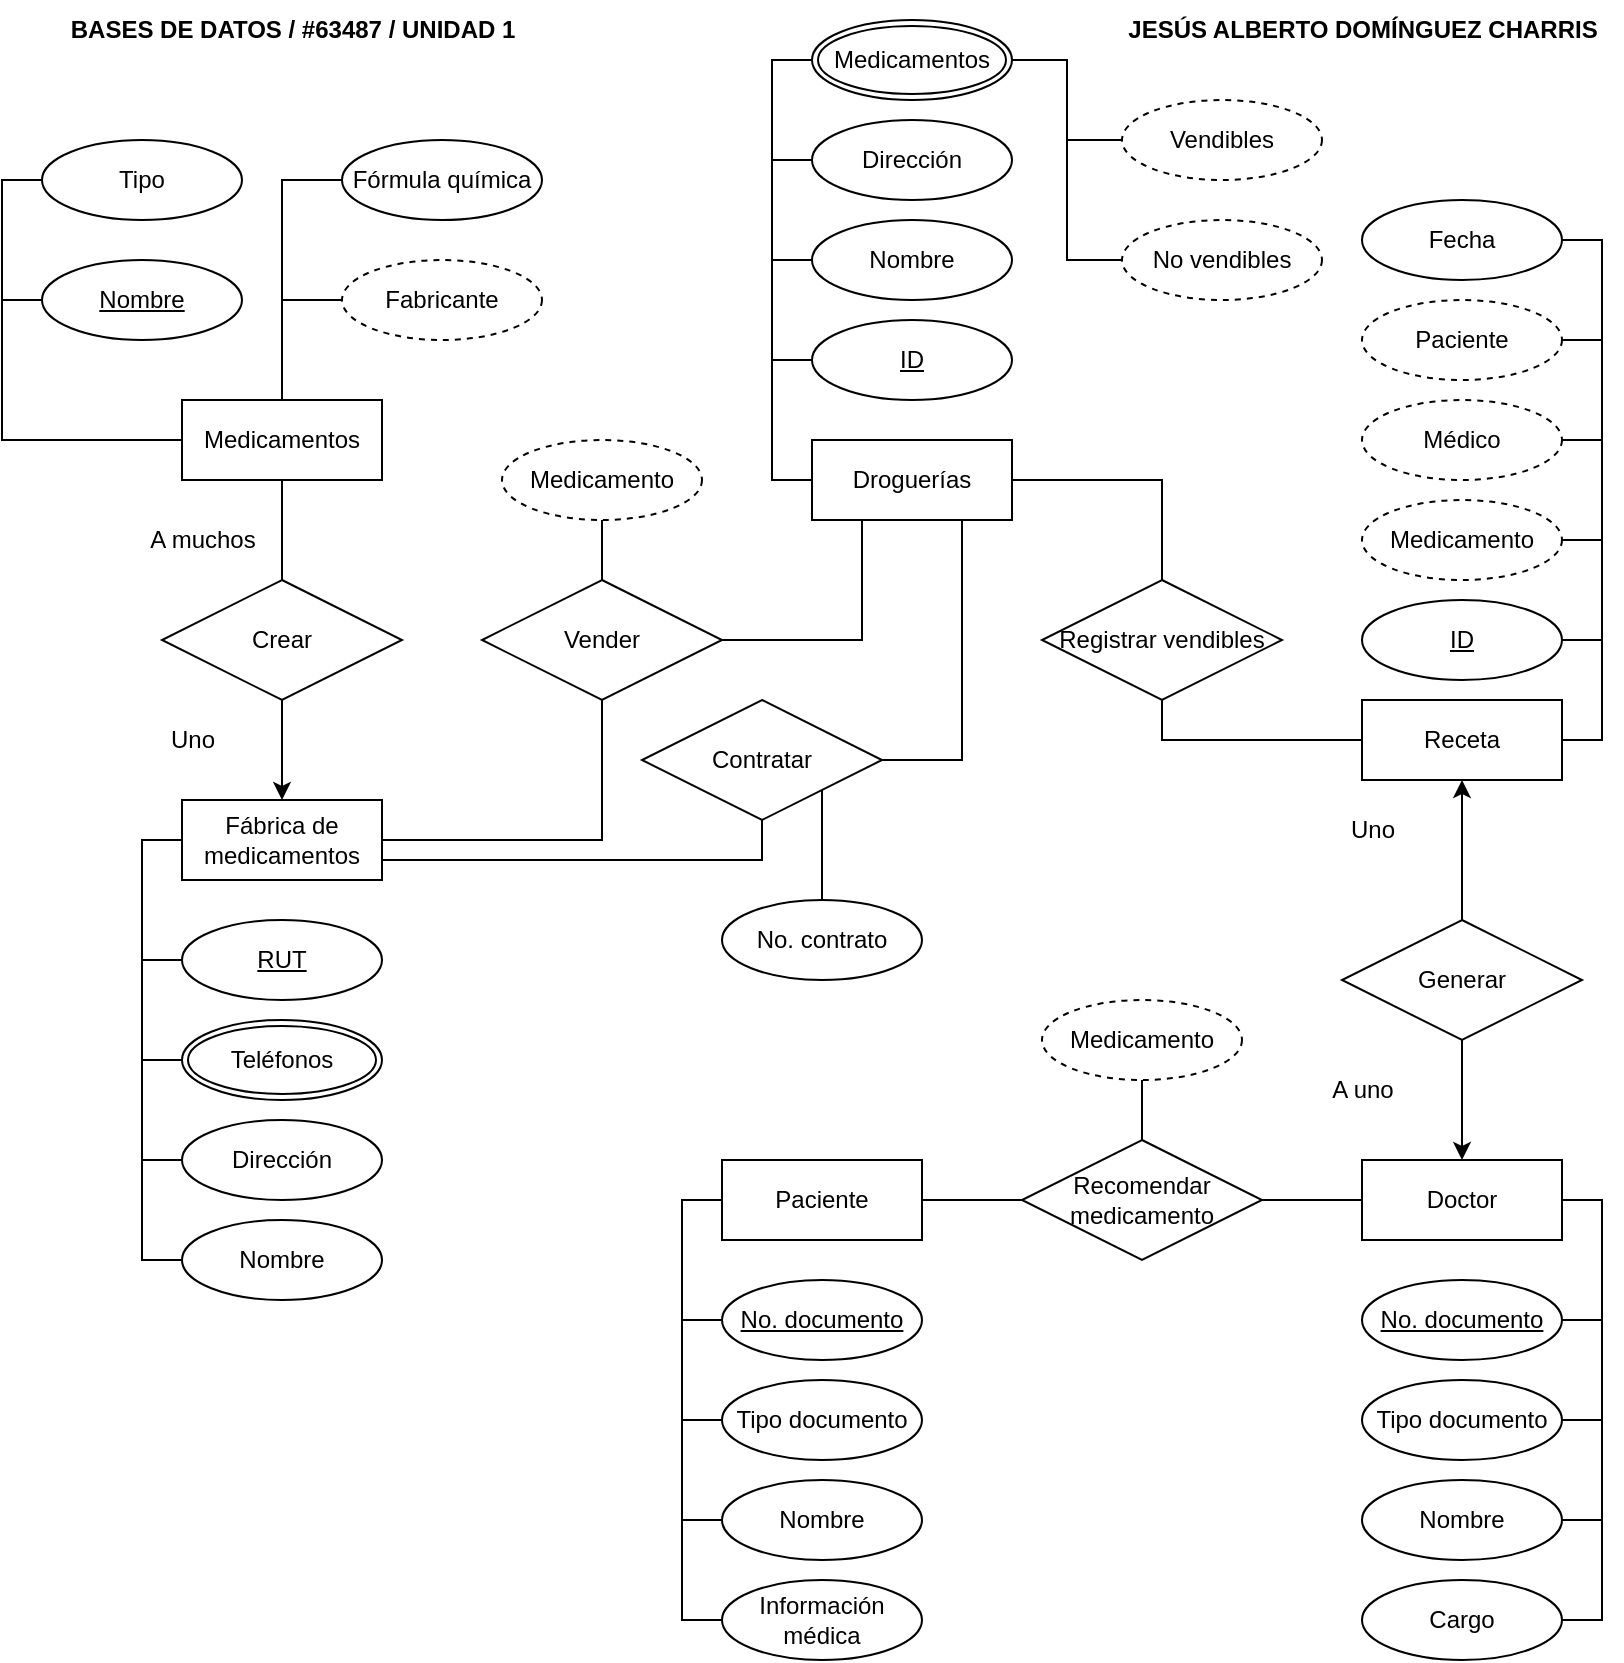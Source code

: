 <mxfile version="21.6.5" type="device">
  <diagram id="R2lEEEUBdFMjLlhIrx00" name="Page-1">
    <mxGraphModel dx="978" dy="582" grid="1" gridSize="10" guides="1" tooltips="1" connect="1" arrows="1" fold="1" page="1" pageScale="1" pageWidth="850" pageHeight="1100" math="0" shadow="0" extFonts="Permanent Marker^https://fonts.googleapis.com/css?family=Permanent+Marker">
      <root>
        <mxCell id="0" />
        <mxCell id="1" parent="0" />
        <mxCell id="5n9DnabvHOIzad0tQ0xk-1" value="&lt;b&gt;JESÚS ALBERTO DOMÍNGUEZ CHARRIS&lt;/b&gt;" style="text;html=1;align=center;verticalAlign=middle;resizable=0;points=[];autosize=1;strokeColor=none;fillColor=none;" parent="1" vertex="1">
          <mxGeometry x="570" y="30" width="260" height="30" as="geometry" />
        </mxCell>
        <mxCell id="WU8Xq_cLeQHDQ70CtlRt-14" value="&lt;b&gt;BASES DE DATOS / #63487 / UNIDAD 1&lt;/b&gt;" style="text;html=1;align=center;verticalAlign=middle;resizable=0;points=[];autosize=1;strokeColor=none;fillColor=none;" parent="1" vertex="1">
          <mxGeometry x="40" y="30" width="250" height="30" as="geometry" />
        </mxCell>
        <mxCell id="uftVvxgdCpTY96h_22EA-1" value="Medicamentos" style="whiteSpace=wrap;html=1;align=center;" vertex="1" parent="1">
          <mxGeometry x="110" y="230" width="100" height="40" as="geometry" />
        </mxCell>
        <mxCell id="uftVvxgdCpTY96h_22EA-7" style="edgeStyle=orthogonalEdgeStyle;rounded=0;orthogonalLoop=1;jettySize=auto;html=1;exitX=0;exitY=0.5;exitDx=0;exitDy=0;entryX=0;entryY=0.5;entryDx=0;entryDy=0;endArrow=none;endFill=0;" edge="1" parent="1" source="uftVvxgdCpTY96h_22EA-2" target="uftVvxgdCpTY96h_22EA-1">
          <mxGeometry relative="1" as="geometry" />
        </mxCell>
        <mxCell id="uftVvxgdCpTY96h_22EA-2" value="Nombre" style="ellipse;whiteSpace=wrap;html=1;align=center;fontStyle=4;" vertex="1" parent="1">
          <mxGeometry x="40" y="160" width="100" height="40" as="geometry" />
        </mxCell>
        <mxCell id="uftVvxgdCpTY96h_22EA-6" style="edgeStyle=orthogonalEdgeStyle;rounded=0;orthogonalLoop=1;jettySize=auto;html=1;exitX=0;exitY=0.5;exitDx=0;exitDy=0;entryX=0;entryY=0.5;entryDx=0;entryDy=0;endArrow=none;endFill=0;" edge="1" parent="1" source="uftVvxgdCpTY96h_22EA-3" target="uftVvxgdCpTY96h_22EA-1">
          <mxGeometry relative="1" as="geometry" />
        </mxCell>
        <mxCell id="uftVvxgdCpTY96h_22EA-3" value="Tipo" style="ellipse;whiteSpace=wrap;html=1;align=center;" vertex="1" parent="1">
          <mxGeometry x="40" y="100" width="100" height="40" as="geometry" />
        </mxCell>
        <mxCell id="uftVvxgdCpTY96h_22EA-9" style="edgeStyle=orthogonalEdgeStyle;rounded=0;orthogonalLoop=1;jettySize=auto;html=1;exitX=0;exitY=0.5;exitDx=0;exitDy=0;entryX=0.5;entryY=0;entryDx=0;entryDy=0;endArrow=none;endFill=0;" edge="1" parent="1" source="uftVvxgdCpTY96h_22EA-4" target="uftVvxgdCpTY96h_22EA-1">
          <mxGeometry relative="1" as="geometry" />
        </mxCell>
        <mxCell id="uftVvxgdCpTY96h_22EA-4" value="Fabricante" style="ellipse;whiteSpace=wrap;html=1;align=center;dashed=1;" vertex="1" parent="1">
          <mxGeometry x="190" y="160" width="100" height="40" as="geometry" />
        </mxCell>
        <mxCell id="uftVvxgdCpTY96h_22EA-8" style="edgeStyle=orthogonalEdgeStyle;rounded=0;orthogonalLoop=1;jettySize=auto;html=1;exitX=0;exitY=0.5;exitDx=0;exitDy=0;entryX=0.5;entryY=0;entryDx=0;entryDy=0;endArrow=none;endFill=0;" edge="1" parent="1" source="uftVvxgdCpTY96h_22EA-5" target="uftVvxgdCpTY96h_22EA-1">
          <mxGeometry relative="1" as="geometry" />
        </mxCell>
        <mxCell id="uftVvxgdCpTY96h_22EA-5" value="Fórmula química" style="ellipse;whiteSpace=wrap;html=1;align=center;" vertex="1" parent="1">
          <mxGeometry x="190" y="100" width="100" height="40" as="geometry" />
        </mxCell>
        <mxCell id="uftVvxgdCpTY96h_22EA-27" style="edgeStyle=orthogonalEdgeStyle;rounded=0;orthogonalLoop=1;jettySize=auto;html=1;exitX=1;exitY=0.5;exitDx=0;exitDy=0;entryX=0.5;entryY=1;entryDx=0;entryDy=0;endArrow=none;endFill=0;" edge="1" parent="1" source="uftVvxgdCpTY96h_22EA-10" target="uftVvxgdCpTY96h_22EA-25">
          <mxGeometry relative="1" as="geometry" />
        </mxCell>
        <mxCell id="uftVvxgdCpTY96h_22EA-37" style="edgeStyle=orthogonalEdgeStyle;rounded=0;orthogonalLoop=1;jettySize=auto;html=1;exitX=1;exitY=0.75;exitDx=0;exitDy=0;entryX=0.5;entryY=1;entryDx=0;entryDy=0;endArrow=none;endFill=0;" edge="1" parent="1" source="uftVvxgdCpTY96h_22EA-10" target="uftVvxgdCpTY96h_22EA-36">
          <mxGeometry relative="1" as="geometry" />
        </mxCell>
        <mxCell id="uftVvxgdCpTY96h_22EA-10" value="Fábrica de medicamentos" style="whiteSpace=wrap;html=1;align=center;" vertex="1" parent="1">
          <mxGeometry x="110" y="430" width="100" height="40" as="geometry" />
        </mxCell>
        <mxCell id="uftVvxgdCpTY96h_22EA-13" style="edgeStyle=orthogonalEdgeStyle;rounded=0;orthogonalLoop=1;jettySize=auto;html=1;exitX=0.5;exitY=0;exitDx=0;exitDy=0;entryX=0.5;entryY=1;entryDx=0;entryDy=0;endArrow=none;endFill=0;" edge="1" parent="1" source="uftVvxgdCpTY96h_22EA-12" target="uftVvxgdCpTY96h_22EA-1">
          <mxGeometry relative="1" as="geometry" />
        </mxCell>
        <mxCell id="uftVvxgdCpTY96h_22EA-14" style="edgeStyle=orthogonalEdgeStyle;rounded=0;orthogonalLoop=1;jettySize=auto;html=1;exitX=0.5;exitY=1;exitDx=0;exitDy=0;entryX=0.5;entryY=0;entryDx=0;entryDy=0;endArrow=classic;endFill=1;startArrow=none;startFill=0;" edge="1" parent="1" source="uftVvxgdCpTY96h_22EA-12" target="uftVvxgdCpTY96h_22EA-10">
          <mxGeometry relative="1" as="geometry" />
        </mxCell>
        <mxCell id="uftVvxgdCpTY96h_22EA-12" value="Crear" style="shape=rhombus;perimeter=rhombusPerimeter;whiteSpace=wrap;html=1;align=center;" vertex="1" parent="1">
          <mxGeometry x="100" y="320" width="120" height="60" as="geometry" />
        </mxCell>
        <mxCell id="uftVvxgdCpTY96h_22EA-19" style="edgeStyle=orthogonalEdgeStyle;rounded=0;orthogonalLoop=1;jettySize=auto;html=1;exitX=0;exitY=0.5;exitDx=0;exitDy=0;entryX=0;entryY=0.5;entryDx=0;entryDy=0;endArrow=none;endFill=0;" edge="1" parent="1" source="uftVvxgdCpTY96h_22EA-15" target="uftVvxgdCpTY96h_22EA-10">
          <mxGeometry relative="1" as="geometry" />
        </mxCell>
        <mxCell id="uftVvxgdCpTY96h_22EA-15" value="RUT" style="ellipse;whiteSpace=wrap;html=1;align=center;fontStyle=4;" vertex="1" parent="1">
          <mxGeometry x="110" y="490" width="100" height="40" as="geometry" />
        </mxCell>
        <mxCell id="uftVvxgdCpTY96h_22EA-20" style="edgeStyle=orthogonalEdgeStyle;rounded=0;orthogonalLoop=1;jettySize=auto;html=1;exitX=0;exitY=0.5;exitDx=0;exitDy=0;entryX=0;entryY=0.5;entryDx=0;entryDy=0;endArrow=none;endFill=0;" edge="1" parent="1" source="uftVvxgdCpTY96h_22EA-16" target="uftVvxgdCpTY96h_22EA-10">
          <mxGeometry relative="1" as="geometry" />
        </mxCell>
        <mxCell id="uftVvxgdCpTY96h_22EA-16" value="Teléfonos" style="ellipse;shape=doubleEllipse;margin=3;whiteSpace=wrap;html=1;align=center;" vertex="1" parent="1">
          <mxGeometry x="110" y="540" width="100" height="40" as="geometry" />
        </mxCell>
        <mxCell id="uftVvxgdCpTY96h_22EA-21" style="edgeStyle=orthogonalEdgeStyle;rounded=0;orthogonalLoop=1;jettySize=auto;html=1;exitX=0;exitY=0.5;exitDx=0;exitDy=0;entryX=0;entryY=0.5;entryDx=0;entryDy=0;endArrow=none;endFill=0;" edge="1" parent="1" source="uftVvxgdCpTY96h_22EA-17" target="uftVvxgdCpTY96h_22EA-10">
          <mxGeometry relative="1" as="geometry" />
        </mxCell>
        <mxCell id="uftVvxgdCpTY96h_22EA-17" value="Dirección" style="ellipse;whiteSpace=wrap;html=1;align=center;" vertex="1" parent="1">
          <mxGeometry x="110" y="590" width="100" height="40" as="geometry" />
        </mxCell>
        <mxCell id="uftVvxgdCpTY96h_22EA-22" style="edgeStyle=orthogonalEdgeStyle;rounded=0;orthogonalLoop=1;jettySize=auto;html=1;exitX=0;exitY=0.5;exitDx=0;exitDy=0;entryX=0;entryY=0.5;entryDx=0;entryDy=0;endArrow=none;endFill=0;" edge="1" parent="1" source="uftVvxgdCpTY96h_22EA-18" target="uftVvxgdCpTY96h_22EA-10">
          <mxGeometry relative="1" as="geometry" />
        </mxCell>
        <mxCell id="uftVvxgdCpTY96h_22EA-18" value="Nombre" style="ellipse;whiteSpace=wrap;html=1;align=center;" vertex="1" parent="1">
          <mxGeometry x="110" y="640" width="100" height="40" as="geometry" />
        </mxCell>
        <mxCell id="uftVvxgdCpTY96h_22EA-31" style="edgeStyle=orthogonalEdgeStyle;rounded=0;orthogonalLoop=1;jettySize=auto;html=1;exitX=0;exitY=0.5;exitDx=0;exitDy=0;entryX=0;entryY=0.5;entryDx=0;entryDy=0;endArrow=none;endFill=0;" edge="1" parent="1" source="uftVvxgdCpTY96h_22EA-23" target="uftVvxgdCpTY96h_22EA-24">
          <mxGeometry relative="1" as="geometry" />
        </mxCell>
        <mxCell id="uftVvxgdCpTY96h_22EA-60" style="edgeStyle=orthogonalEdgeStyle;rounded=0;orthogonalLoop=1;jettySize=auto;html=1;exitX=1;exitY=0.5;exitDx=0;exitDy=0;entryX=0.5;entryY=0;entryDx=0;entryDy=0;endArrow=none;endFill=0;" edge="1" parent="1" source="uftVvxgdCpTY96h_22EA-23" target="uftVvxgdCpTY96h_22EA-58">
          <mxGeometry relative="1" as="geometry" />
        </mxCell>
        <mxCell id="uftVvxgdCpTY96h_22EA-23" value="Droguerías" style="whiteSpace=wrap;html=1;align=center;" vertex="1" parent="1">
          <mxGeometry x="425" y="250" width="100" height="40" as="geometry" />
        </mxCell>
        <mxCell id="uftVvxgdCpTY96h_22EA-24" value="ID" style="ellipse;whiteSpace=wrap;html=1;align=center;fontStyle=4;" vertex="1" parent="1">
          <mxGeometry x="425" y="190" width="100" height="40" as="geometry" />
        </mxCell>
        <mxCell id="uftVvxgdCpTY96h_22EA-28" style="edgeStyle=orthogonalEdgeStyle;rounded=0;orthogonalLoop=1;jettySize=auto;html=1;exitX=0.5;exitY=0;exitDx=0;exitDy=0;entryX=0.5;entryY=1;entryDx=0;entryDy=0;endArrow=none;endFill=0;" edge="1" parent="1" source="uftVvxgdCpTY96h_22EA-25" target="uftVvxgdCpTY96h_22EA-26">
          <mxGeometry relative="1" as="geometry" />
        </mxCell>
        <mxCell id="uftVvxgdCpTY96h_22EA-29" style="edgeStyle=orthogonalEdgeStyle;rounded=0;orthogonalLoop=1;jettySize=auto;html=1;exitX=1;exitY=0.5;exitDx=0;exitDy=0;entryX=0.25;entryY=1;entryDx=0;entryDy=0;endArrow=none;endFill=0;" edge="1" parent="1" source="uftVvxgdCpTY96h_22EA-25" target="uftVvxgdCpTY96h_22EA-23">
          <mxGeometry relative="1" as="geometry" />
        </mxCell>
        <mxCell id="uftVvxgdCpTY96h_22EA-25" value="Vender" style="shape=rhombus;perimeter=rhombusPerimeter;whiteSpace=wrap;html=1;align=center;" vertex="1" parent="1">
          <mxGeometry x="260" y="320" width="120" height="60" as="geometry" />
        </mxCell>
        <mxCell id="uftVvxgdCpTY96h_22EA-26" value="Medicamento" style="ellipse;whiteSpace=wrap;html=1;align=center;dashed=1;" vertex="1" parent="1">
          <mxGeometry x="270" y="250" width="100" height="40" as="geometry" />
        </mxCell>
        <mxCell id="uftVvxgdCpTY96h_22EA-35" style="edgeStyle=orthogonalEdgeStyle;rounded=0;orthogonalLoop=1;jettySize=auto;html=1;exitX=0;exitY=0.5;exitDx=0;exitDy=0;entryX=0;entryY=0.5;entryDx=0;entryDy=0;endArrow=none;endFill=0;" edge="1" parent="1" source="uftVvxgdCpTY96h_22EA-32" target="uftVvxgdCpTY96h_22EA-23">
          <mxGeometry relative="1" as="geometry" />
        </mxCell>
        <mxCell id="uftVvxgdCpTY96h_22EA-32" value="Nombre" style="ellipse;whiteSpace=wrap;html=1;align=center;" vertex="1" parent="1">
          <mxGeometry x="425" y="140" width="100" height="40" as="geometry" />
        </mxCell>
        <mxCell id="uftVvxgdCpTY96h_22EA-34" style="edgeStyle=orthogonalEdgeStyle;rounded=0;orthogonalLoop=1;jettySize=auto;html=1;exitX=0;exitY=0.5;exitDx=0;exitDy=0;entryX=0;entryY=0.5;entryDx=0;entryDy=0;endArrow=none;endFill=0;" edge="1" parent="1" source="uftVvxgdCpTY96h_22EA-33" target="uftVvxgdCpTY96h_22EA-23">
          <mxGeometry relative="1" as="geometry" />
        </mxCell>
        <mxCell id="uftVvxgdCpTY96h_22EA-33" value="Dirección" style="ellipse;whiteSpace=wrap;html=1;align=center;" vertex="1" parent="1">
          <mxGeometry x="425" y="90" width="100" height="40" as="geometry" />
        </mxCell>
        <mxCell id="uftVvxgdCpTY96h_22EA-38" style="edgeStyle=orthogonalEdgeStyle;rounded=0;orthogonalLoop=1;jettySize=auto;html=1;exitX=1;exitY=0.5;exitDx=0;exitDy=0;entryX=0.75;entryY=1;entryDx=0;entryDy=0;endArrow=none;endFill=0;" edge="1" parent="1" source="uftVvxgdCpTY96h_22EA-36" target="uftVvxgdCpTY96h_22EA-23">
          <mxGeometry relative="1" as="geometry">
            <Array as="points">
              <mxPoint x="500" y="410" />
            </Array>
          </mxGeometry>
        </mxCell>
        <mxCell id="uftVvxgdCpTY96h_22EA-36" value="Contratar" style="shape=rhombus;perimeter=rhombusPerimeter;whiteSpace=wrap;html=1;align=center;" vertex="1" parent="1">
          <mxGeometry x="340" y="380" width="120" height="60" as="geometry" />
        </mxCell>
        <mxCell id="uftVvxgdCpTY96h_22EA-44" style="edgeStyle=orthogonalEdgeStyle;rounded=0;orthogonalLoop=1;jettySize=auto;html=1;exitX=0.5;exitY=0;exitDx=0;exitDy=0;entryX=1;entryY=1;entryDx=0;entryDy=0;endArrow=none;endFill=0;" edge="1" parent="1" source="uftVvxgdCpTY96h_22EA-39" target="uftVvxgdCpTY96h_22EA-36">
          <mxGeometry relative="1" as="geometry" />
        </mxCell>
        <mxCell id="uftVvxgdCpTY96h_22EA-39" value="No. contrato" style="ellipse;whiteSpace=wrap;html=1;align=center;" vertex="1" parent="1">
          <mxGeometry x="380" y="480" width="100" height="40" as="geometry" />
        </mxCell>
        <mxCell id="uftVvxgdCpTY96h_22EA-45" value="Receta" style="whiteSpace=wrap;html=1;align=center;" vertex="1" parent="1">
          <mxGeometry x="700" y="380" width="100" height="40" as="geometry" />
        </mxCell>
        <mxCell id="uftVvxgdCpTY96h_22EA-54" style="edgeStyle=orthogonalEdgeStyle;rounded=0;orthogonalLoop=1;jettySize=auto;html=1;exitX=1;exitY=0.5;exitDx=0;exitDy=0;entryX=1;entryY=0.5;entryDx=0;entryDy=0;endArrow=none;endFill=0;" edge="1" parent="1" source="uftVvxgdCpTY96h_22EA-47" target="uftVvxgdCpTY96h_22EA-45">
          <mxGeometry relative="1" as="geometry" />
        </mxCell>
        <mxCell id="uftVvxgdCpTY96h_22EA-47" value="Medicamento" style="ellipse;whiteSpace=wrap;html=1;align=center;dashed=1;" vertex="1" parent="1">
          <mxGeometry x="700" y="280" width="100" height="40" as="geometry" />
        </mxCell>
        <mxCell id="uftVvxgdCpTY96h_22EA-55" style="edgeStyle=orthogonalEdgeStyle;rounded=0;orthogonalLoop=1;jettySize=auto;html=1;exitX=1;exitY=0.5;exitDx=0;exitDy=0;entryX=1;entryY=0.5;entryDx=0;entryDy=0;endArrow=none;endFill=0;" edge="1" parent="1" source="uftVvxgdCpTY96h_22EA-62" target="uftVvxgdCpTY96h_22EA-45">
          <mxGeometry relative="1" as="geometry">
            <mxPoint x="800" y="250" as="sourcePoint" />
          </mxGeometry>
        </mxCell>
        <mxCell id="uftVvxgdCpTY96h_22EA-56" style="edgeStyle=orthogonalEdgeStyle;rounded=0;orthogonalLoop=1;jettySize=auto;html=1;exitX=1;exitY=0.5;exitDx=0;exitDy=0;entryX=1;entryY=0.5;entryDx=0;entryDy=0;endArrow=none;endFill=0;" edge="1" parent="1" source="uftVvxgdCpTY96h_22EA-63" target="uftVvxgdCpTY96h_22EA-45">
          <mxGeometry relative="1" as="geometry">
            <mxPoint x="800" y="200" as="sourcePoint" />
          </mxGeometry>
        </mxCell>
        <mxCell id="uftVvxgdCpTY96h_22EA-57" style="edgeStyle=orthogonalEdgeStyle;rounded=0;orthogonalLoop=1;jettySize=auto;html=1;exitX=1;exitY=0.5;exitDx=0;exitDy=0;entryX=1;entryY=0.5;entryDx=0;entryDy=0;endArrow=none;endFill=0;" edge="1" parent="1" source="uftVvxgdCpTY96h_22EA-51" target="uftVvxgdCpTY96h_22EA-45">
          <mxGeometry relative="1" as="geometry" />
        </mxCell>
        <mxCell id="uftVvxgdCpTY96h_22EA-51" value="Fecha" style="ellipse;whiteSpace=wrap;html=1;align=center;" vertex="1" parent="1">
          <mxGeometry x="700" y="130" width="100" height="40" as="geometry" />
        </mxCell>
        <mxCell id="uftVvxgdCpTY96h_22EA-53" style="edgeStyle=orthogonalEdgeStyle;rounded=0;orthogonalLoop=1;jettySize=auto;html=1;exitX=1;exitY=0.5;exitDx=0;exitDy=0;entryX=1;entryY=0.5;entryDx=0;entryDy=0;endArrow=none;endFill=0;" edge="1" parent="1" source="uftVvxgdCpTY96h_22EA-52" target="uftVvxgdCpTY96h_22EA-45">
          <mxGeometry relative="1" as="geometry" />
        </mxCell>
        <mxCell id="uftVvxgdCpTY96h_22EA-52" value="ID" style="ellipse;whiteSpace=wrap;html=1;align=center;fontStyle=4;" vertex="1" parent="1">
          <mxGeometry x="700" y="330" width="100" height="40" as="geometry" />
        </mxCell>
        <mxCell id="uftVvxgdCpTY96h_22EA-61" style="edgeStyle=orthogonalEdgeStyle;rounded=0;orthogonalLoop=1;jettySize=auto;html=1;exitX=0.5;exitY=1;exitDx=0;exitDy=0;entryX=0;entryY=0.5;entryDx=0;entryDy=0;endArrow=none;endFill=0;" edge="1" parent="1" source="uftVvxgdCpTY96h_22EA-58" target="uftVvxgdCpTY96h_22EA-45">
          <mxGeometry relative="1" as="geometry" />
        </mxCell>
        <mxCell id="uftVvxgdCpTY96h_22EA-58" value="Registrar vendibles" style="shape=rhombus;perimeter=rhombusPerimeter;whiteSpace=wrap;html=1;align=center;" vertex="1" parent="1">
          <mxGeometry x="540" y="320" width="120" height="60" as="geometry" />
        </mxCell>
        <mxCell id="uftVvxgdCpTY96h_22EA-62" value="Médico" style="ellipse;whiteSpace=wrap;html=1;align=center;dashed=1;" vertex="1" parent="1">
          <mxGeometry x="700" y="230" width="100" height="40" as="geometry" />
        </mxCell>
        <mxCell id="uftVvxgdCpTY96h_22EA-63" value="Paciente" style="ellipse;whiteSpace=wrap;html=1;align=center;dashed=1;" vertex="1" parent="1">
          <mxGeometry x="700" y="180" width="100" height="40" as="geometry" />
        </mxCell>
        <mxCell id="uftVvxgdCpTY96h_22EA-69" style="edgeStyle=orthogonalEdgeStyle;rounded=0;orthogonalLoop=1;jettySize=auto;html=1;exitX=1;exitY=0.5;exitDx=0;exitDy=0;entryX=1;entryY=0.5;entryDx=0;entryDy=0;endArrow=none;endFill=0;" edge="1" parent="1" source="uftVvxgdCpTY96h_22EA-64" target="uftVvxgdCpTY96h_22EA-65">
          <mxGeometry relative="1" as="geometry" />
        </mxCell>
        <mxCell id="uftVvxgdCpTY96h_22EA-70" style="edgeStyle=orthogonalEdgeStyle;rounded=0;orthogonalLoop=1;jettySize=auto;html=1;exitX=1;exitY=0.5;exitDx=0;exitDy=0;entryX=1;entryY=0.5;entryDx=0;entryDy=0;endArrow=none;endFill=0;" edge="1" parent="1" source="uftVvxgdCpTY96h_22EA-64" target="uftVvxgdCpTY96h_22EA-66">
          <mxGeometry relative="1" as="geometry" />
        </mxCell>
        <mxCell id="uftVvxgdCpTY96h_22EA-71" style="edgeStyle=orthogonalEdgeStyle;rounded=0;orthogonalLoop=1;jettySize=auto;html=1;exitX=1;exitY=0.5;exitDx=0;exitDy=0;entryX=1;entryY=0.5;entryDx=0;entryDy=0;endArrow=none;endFill=0;" edge="1" parent="1" source="uftVvxgdCpTY96h_22EA-64" target="uftVvxgdCpTY96h_22EA-67">
          <mxGeometry relative="1" as="geometry" />
        </mxCell>
        <mxCell id="uftVvxgdCpTY96h_22EA-72" style="edgeStyle=orthogonalEdgeStyle;rounded=0;orthogonalLoop=1;jettySize=auto;html=1;exitX=1;exitY=0.5;exitDx=0;exitDy=0;entryX=1;entryY=0.5;entryDx=0;entryDy=0;endArrow=none;endFill=0;" edge="1" parent="1" source="uftVvxgdCpTY96h_22EA-64" target="uftVvxgdCpTY96h_22EA-68">
          <mxGeometry relative="1" as="geometry" />
        </mxCell>
        <mxCell id="uftVvxgdCpTY96h_22EA-76" style="edgeStyle=orthogonalEdgeStyle;rounded=0;orthogonalLoop=1;jettySize=auto;html=1;exitX=0.5;exitY=0;exitDx=0;exitDy=0;entryX=0.5;entryY=1;entryDx=0;entryDy=0;endArrow=none;endFill=0;startArrow=classic;startFill=1;" edge="1" parent="1" source="uftVvxgdCpTY96h_22EA-64" target="uftVvxgdCpTY96h_22EA-73">
          <mxGeometry relative="1" as="geometry" />
        </mxCell>
        <mxCell id="uftVvxgdCpTY96h_22EA-92" style="edgeStyle=orthogonalEdgeStyle;rounded=0;orthogonalLoop=1;jettySize=auto;html=1;exitX=0;exitY=0.5;exitDx=0;exitDy=0;entryX=1;entryY=0.5;entryDx=0;entryDy=0;endArrow=none;endFill=0;" edge="1" parent="1" source="uftVvxgdCpTY96h_22EA-64" target="uftVvxgdCpTY96h_22EA-88">
          <mxGeometry relative="1" as="geometry" />
        </mxCell>
        <mxCell id="uftVvxgdCpTY96h_22EA-64" value="Doctor" style="whiteSpace=wrap;html=1;align=center;" vertex="1" parent="1">
          <mxGeometry x="700" y="610" width="100" height="40" as="geometry" />
        </mxCell>
        <mxCell id="uftVvxgdCpTY96h_22EA-65" value="No. documento" style="ellipse;whiteSpace=wrap;html=1;align=center;fontStyle=4;" vertex="1" parent="1">
          <mxGeometry x="700" y="670" width="100" height="40" as="geometry" />
        </mxCell>
        <mxCell id="uftVvxgdCpTY96h_22EA-66" value="Tipo documento" style="ellipse;whiteSpace=wrap;html=1;align=center;" vertex="1" parent="1">
          <mxGeometry x="700" y="720" width="100" height="40" as="geometry" />
        </mxCell>
        <mxCell id="uftVvxgdCpTY96h_22EA-67" value="Nombre" style="ellipse;whiteSpace=wrap;html=1;align=center;" vertex="1" parent="1">
          <mxGeometry x="700" y="770" width="100" height="40" as="geometry" />
        </mxCell>
        <mxCell id="uftVvxgdCpTY96h_22EA-68" value="Cargo" style="ellipse;whiteSpace=wrap;html=1;align=center;" vertex="1" parent="1">
          <mxGeometry x="700" y="820" width="100" height="40" as="geometry" />
        </mxCell>
        <mxCell id="uftVvxgdCpTY96h_22EA-77" style="edgeStyle=orthogonalEdgeStyle;rounded=0;orthogonalLoop=1;jettySize=auto;html=1;exitX=0.5;exitY=0;exitDx=0;exitDy=0;entryX=0.5;entryY=1;entryDx=0;entryDy=0;endArrow=classic;endFill=1;" edge="1" parent="1" source="uftVvxgdCpTY96h_22EA-73" target="uftVvxgdCpTY96h_22EA-45">
          <mxGeometry relative="1" as="geometry" />
        </mxCell>
        <mxCell id="uftVvxgdCpTY96h_22EA-73" value="Generar" style="shape=rhombus;perimeter=rhombusPerimeter;whiteSpace=wrap;html=1;align=center;" vertex="1" parent="1">
          <mxGeometry x="690" y="490" width="120" height="60" as="geometry" />
        </mxCell>
        <mxCell id="uftVvxgdCpTY96h_22EA-84" style="edgeStyle=orthogonalEdgeStyle;rounded=0;orthogonalLoop=1;jettySize=auto;html=1;exitX=0;exitY=0.5;exitDx=0;exitDy=0;entryX=0;entryY=0.5;entryDx=0;entryDy=0;endArrow=none;endFill=0;" edge="1" parent="1" source="uftVvxgdCpTY96h_22EA-78" target="uftVvxgdCpTY96h_22EA-83">
          <mxGeometry relative="1" as="geometry" />
        </mxCell>
        <mxCell id="uftVvxgdCpTY96h_22EA-85" style="edgeStyle=orthogonalEdgeStyle;rounded=0;orthogonalLoop=1;jettySize=auto;html=1;exitX=0;exitY=0.5;exitDx=0;exitDy=0;entryX=0;entryY=0.5;entryDx=0;entryDy=0;endArrow=none;endFill=0;" edge="1" parent="1" source="uftVvxgdCpTY96h_22EA-78" target="uftVvxgdCpTY96h_22EA-81">
          <mxGeometry relative="1" as="geometry" />
        </mxCell>
        <mxCell id="uftVvxgdCpTY96h_22EA-86" style="edgeStyle=orthogonalEdgeStyle;rounded=0;orthogonalLoop=1;jettySize=auto;html=1;exitX=0;exitY=0.5;exitDx=0;exitDy=0;entryX=0;entryY=0.5;entryDx=0;entryDy=0;endArrow=none;endFill=0;" edge="1" parent="1" source="uftVvxgdCpTY96h_22EA-78" target="uftVvxgdCpTY96h_22EA-80">
          <mxGeometry relative="1" as="geometry" />
        </mxCell>
        <mxCell id="uftVvxgdCpTY96h_22EA-87" style="edgeStyle=orthogonalEdgeStyle;rounded=0;orthogonalLoop=1;jettySize=auto;html=1;exitX=0;exitY=0.5;exitDx=0;exitDy=0;entryX=0;entryY=0.5;entryDx=0;entryDy=0;endArrow=none;endFill=0;" edge="1" parent="1" source="uftVvxgdCpTY96h_22EA-78" target="uftVvxgdCpTY96h_22EA-79">
          <mxGeometry relative="1" as="geometry" />
        </mxCell>
        <mxCell id="uftVvxgdCpTY96h_22EA-78" value="Paciente" style="whiteSpace=wrap;html=1;align=center;" vertex="1" parent="1">
          <mxGeometry x="380" y="610" width="100" height="40" as="geometry" />
        </mxCell>
        <mxCell id="uftVvxgdCpTY96h_22EA-79" value="No. documento" style="ellipse;whiteSpace=wrap;html=1;align=center;fontStyle=4;" vertex="1" parent="1">
          <mxGeometry x="380" y="670" width="100" height="40" as="geometry" />
        </mxCell>
        <mxCell id="uftVvxgdCpTY96h_22EA-80" value="Tipo documento" style="ellipse;whiteSpace=wrap;html=1;align=center;" vertex="1" parent="1">
          <mxGeometry x="380" y="720" width="100" height="40" as="geometry" />
        </mxCell>
        <mxCell id="uftVvxgdCpTY96h_22EA-81" value="Nombre" style="ellipse;whiteSpace=wrap;html=1;align=center;" vertex="1" parent="1">
          <mxGeometry x="380" y="770" width="100" height="40" as="geometry" />
        </mxCell>
        <mxCell id="uftVvxgdCpTY96h_22EA-83" value="Información médica" style="ellipse;whiteSpace=wrap;html=1;align=center;" vertex="1" parent="1">
          <mxGeometry x="380" y="820" width="100" height="40" as="geometry" />
        </mxCell>
        <mxCell id="uftVvxgdCpTY96h_22EA-91" style="edgeStyle=orthogonalEdgeStyle;rounded=0;orthogonalLoop=1;jettySize=auto;html=1;exitX=0;exitY=0.5;exitDx=0;exitDy=0;entryX=1;entryY=0.5;entryDx=0;entryDy=0;endArrow=none;endFill=0;" edge="1" parent="1" source="uftVvxgdCpTY96h_22EA-88" target="uftVvxgdCpTY96h_22EA-78">
          <mxGeometry relative="1" as="geometry">
            <mxPoint x="500" y="630" as="targetPoint" />
          </mxGeometry>
        </mxCell>
        <mxCell id="uftVvxgdCpTY96h_22EA-88" value="Recomendar medicamento" style="shape=rhombus;perimeter=rhombusPerimeter;whiteSpace=wrap;html=1;align=center;" vertex="1" parent="1">
          <mxGeometry x="530" y="600" width="120" height="60" as="geometry" />
        </mxCell>
        <mxCell id="uftVvxgdCpTY96h_22EA-93" style="edgeStyle=orthogonalEdgeStyle;rounded=0;orthogonalLoop=1;jettySize=auto;html=1;exitX=0.5;exitY=1;exitDx=0;exitDy=0;entryX=0.5;entryY=0;entryDx=0;entryDy=0;endArrow=none;endFill=0;" edge="1" parent="1" source="uftVvxgdCpTY96h_22EA-89" target="uftVvxgdCpTY96h_22EA-88">
          <mxGeometry relative="1" as="geometry" />
        </mxCell>
        <mxCell id="uftVvxgdCpTY96h_22EA-89" value="Medicamento" style="ellipse;whiteSpace=wrap;html=1;align=center;dashed=1;" vertex="1" parent="1">
          <mxGeometry x="540" y="530" width="100" height="40" as="geometry" />
        </mxCell>
        <mxCell id="uftVvxgdCpTY96h_22EA-95" style="edgeStyle=orthogonalEdgeStyle;rounded=0;orthogonalLoop=1;jettySize=auto;html=1;exitX=0;exitY=0.5;exitDx=0;exitDy=0;entryX=0;entryY=0.5;entryDx=0;entryDy=0;endArrow=none;endFill=0;" edge="1" parent="1" source="uftVvxgdCpTY96h_22EA-96" target="uftVvxgdCpTY96h_22EA-23">
          <mxGeometry relative="1" as="geometry">
            <mxPoint x="425" y="60" as="sourcePoint" />
          </mxGeometry>
        </mxCell>
        <mxCell id="uftVvxgdCpTY96h_22EA-96" value="Medicamentos" style="ellipse;shape=doubleEllipse;margin=3;whiteSpace=wrap;html=1;align=center;" vertex="1" parent="1">
          <mxGeometry x="425" y="40" width="100" height="40" as="geometry" />
        </mxCell>
        <mxCell id="uftVvxgdCpTY96h_22EA-100" style="edgeStyle=orthogonalEdgeStyle;rounded=0;orthogonalLoop=1;jettySize=auto;html=1;exitX=0;exitY=0.5;exitDx=0;exitDy=0;entryX=1;entryY=0.5;entryDx=0;entryDy=0;endArrow=none;endFill=0;" edge="1" parent="1" source="uftVvxgdCpTY96h_22EA-97" target="uftVvxgdCpTY96h_22EA-96">
          <mxGeometry relative="1" as="geometry" />
        </mxCell>
        <mxCell id="uftVvxgdCpTY96h_22EA-97" value="Vendibles" style="ellipse;whiteSpace=wrap;html=1;align=center;dashed=1;" vertex="1" parent="1">
          <mxGeometry x="580" y="80" width="100" height="40" as="geometry" />
        </mxCell>
        <mxCell id="uftVvxgdCpTY96h_22EA-99" style="edgeStyle=orthogonalEdgeStyle;rounded=0;orthogonalLoop=1;jettySize=auto;html=1;exitX=0;exitY=0.5;exitDx=0;exitDy=0;entryX=1;entryY=0.5;entryDx=0;entryDy=0;endArrow=none;endFill=0;" edge="1" parent="1" source="uftVvxgdCpTY96h_22EA-98" target="uftVvxgdCpTY96h_22EA-96">
          <mxGeometry relative="1" as="geometry" />
        </mxCell>
        <mxCell id="uftVvxgdCpTY96h_22EA-98" value="No vendibles" style="ellipse;whiteSpace=wrap;html=1;align=center;dashed=1;" vertex="1" parent="1">
          <mxGeometry x="580" y="140" width="100" height="40" as="geometry" />
        </mxCell>
        <mxCell id="uftVvxgdCpTY96h_22EA-101" value="Uno" style="text;html=1;align=center;verticalAlign=middle;resizable=0;points=[];autosize=1;strokeColor=none;fillColor=none;" vertex="1" parent="1">
          <mxGeometry x="90" y="385" width="50" height="30" as="geometry" />
        </mxCell>
        <mxCell id="uftVvxgdCpTY96h_22EA-102" value="A muchos" style="text;html=1;align=center;verticalAlign=middle;resizable=0;points=[];autosize=1;strokeColor=none;fillColor=none;" vertex="1" parent="1">
          <mxGeometry x="80" y="285" width="80" height="30" as="geometry" />
        </mxCell>
        <mxCell id="uftVvxgdCpTY96h_22EA-103" value="Uno" style="text;html=1;align=center;verticalAlign=middle;resizable=0;points=[];autosize=1;strokeColor=none;fillColor=none;" vertex="1" parent="1">
          <mxGeometry x="680" y="430" width="50" height="30" as="geometry" />
        </mxCell>
        <mxCell id="uftVvxgdCpTY96h_22EA-104" value="A uno" style="text;html=1;align=center;verticalAlign=middle;resizable=0;points=[];autosize=1;strokeColor=none;fillColor=none;" vertex="1" parent="1">
          <mxGeometry x="675" y="560" width="50" height="30" as="geometry" />
        </mxCell>
      </root>
    </mxGraphModel>
  </diagram>
</mxfile>
